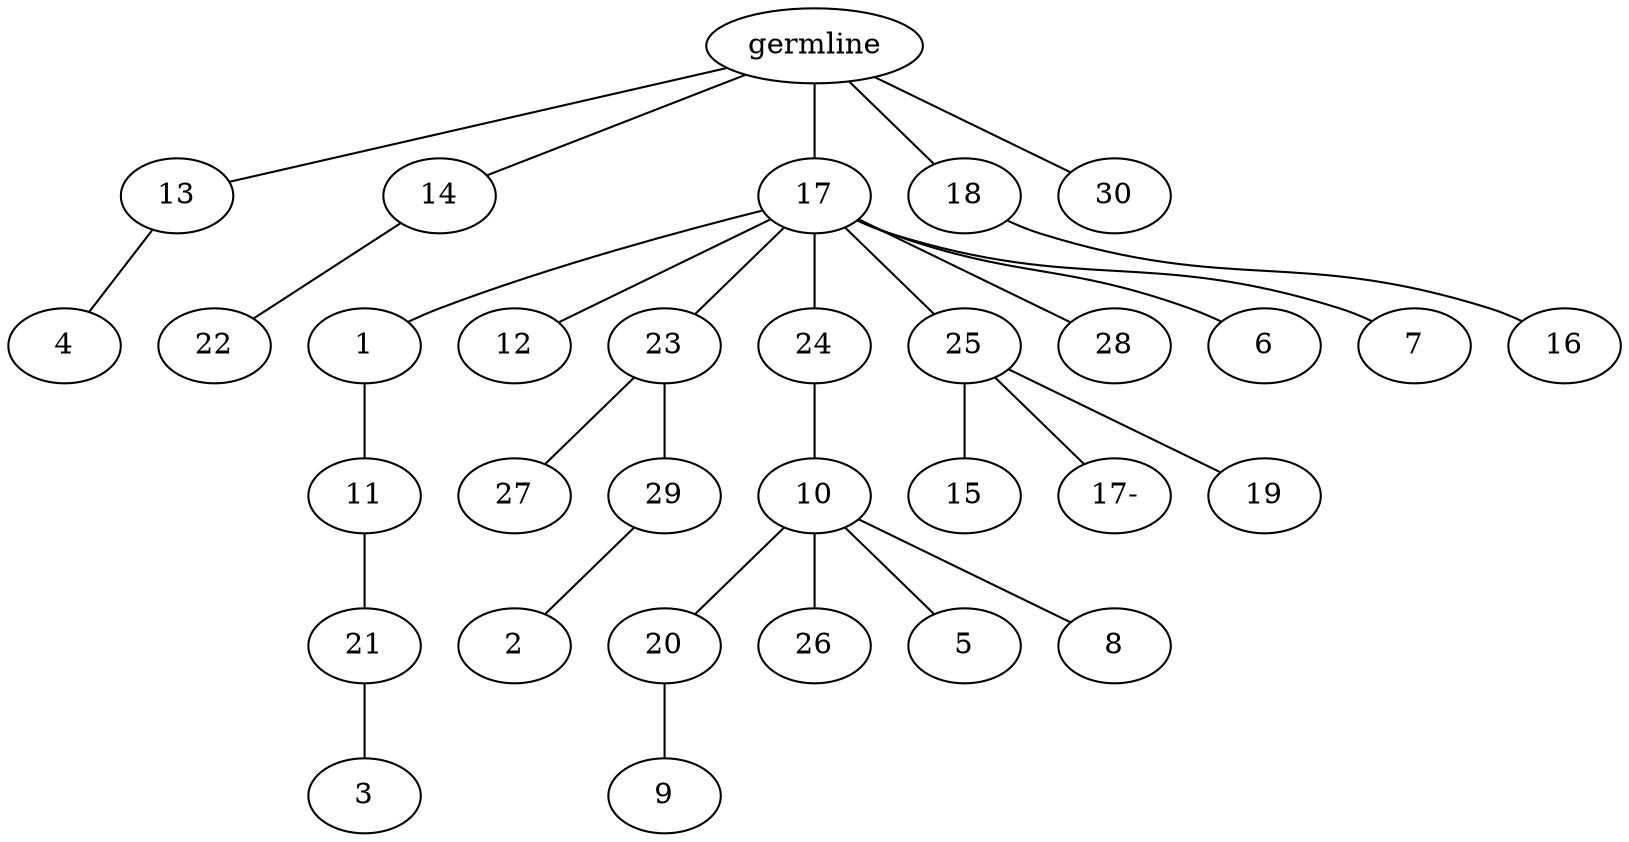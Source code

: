 graph tree {
    "140647130859024" [label="germline"];
    "140647130967056" [label="13"];
    "140647130994624" [label="4"];
    "140647130967728" [label="14"];
    "140647130994528" [label="22"];
    "140647130966384" [label="17"];
    "140647130995296" [label="1"];
    "140647130995056" [label="11"];
    "140647130995200" [label="21"];
    "140647130995632" [label="3"];
    "140647130994144" [label="12"];
    "140647130994960" [label="23"];
    "140647130993424" [label="27"];
    "140647130994576" [label="29"];
    "140647130995680" [label="2"];
    "140647130995344" [label="24"];
    "140647130996352" [label="10"];
    "140647130995728" [label="20"];
    "140647130996256" [label="9"];
    "140647130996208" [label="26"];
    "140647130996016" [label="5"];
    "140647130996640" [label="8"];
    "140647130996496" [label="25"];
    "140647130996160" [label="15"];
    "140647130937424" [label="17-"];
    "140647130992752" [label="19"];
    "140647130996448" [label="28"];
    "140647130995104" [label="6"];
    "140647130993136" [label="7"];
    "140647130993520" [label="18"];
    "140647130996400" [label="16"];
    "140647130995968" [label="30"];
    "140647130859024" -- "140647130967056";
    "140647130859024" -- "140647130967728";
    "140647130859024" -- "140647130966384";
    "140647130859024" -- "140647130993520";
    "140647130859024" -- "140647130995968";
    "140647130967056" -- "140647130994624";
    "140647130967728" -- "140647130994528";
    "140647130966384" -- "140647130995296";
    "140647130966384" -- "140647130994144";
    "140647130966384" -- "140647130994960";
    "140647130966384" -- "140647130995344";
    "140647130966384" -- "140647130996496";
    "140647130966384" -- "140647130996448";
    "140647130966384" -- "140647130995104";
    "140647130966384" -- "140647130993136";
    "140647130995296" -- "140647130995056";
    "140647130995056" -- "140647130995200";
    "140647130995200" -- "140647130995632";
    "140647130994960" -- "140647130993424";
    "140647130994960" -- "140647130994576";
    "140647130994576" -- "140647130995680";
    "140647130995344" -- "140647130996352";
    "140647130996352" -- "140647130995728";
    "140647130996352" -- "140647130996208";
    "140647130996352" -- "140647130996016";
    "140647130996352" -- "140647130996640";
    "140647130995728" -- "140647130996256";
    "140647130996496" -- "140647130996160";
    "140647130996496" -- "140647130937424";
    "140647130996496" -- "140647130992752";
    "140647130993520" -- "140647130996400";
}
